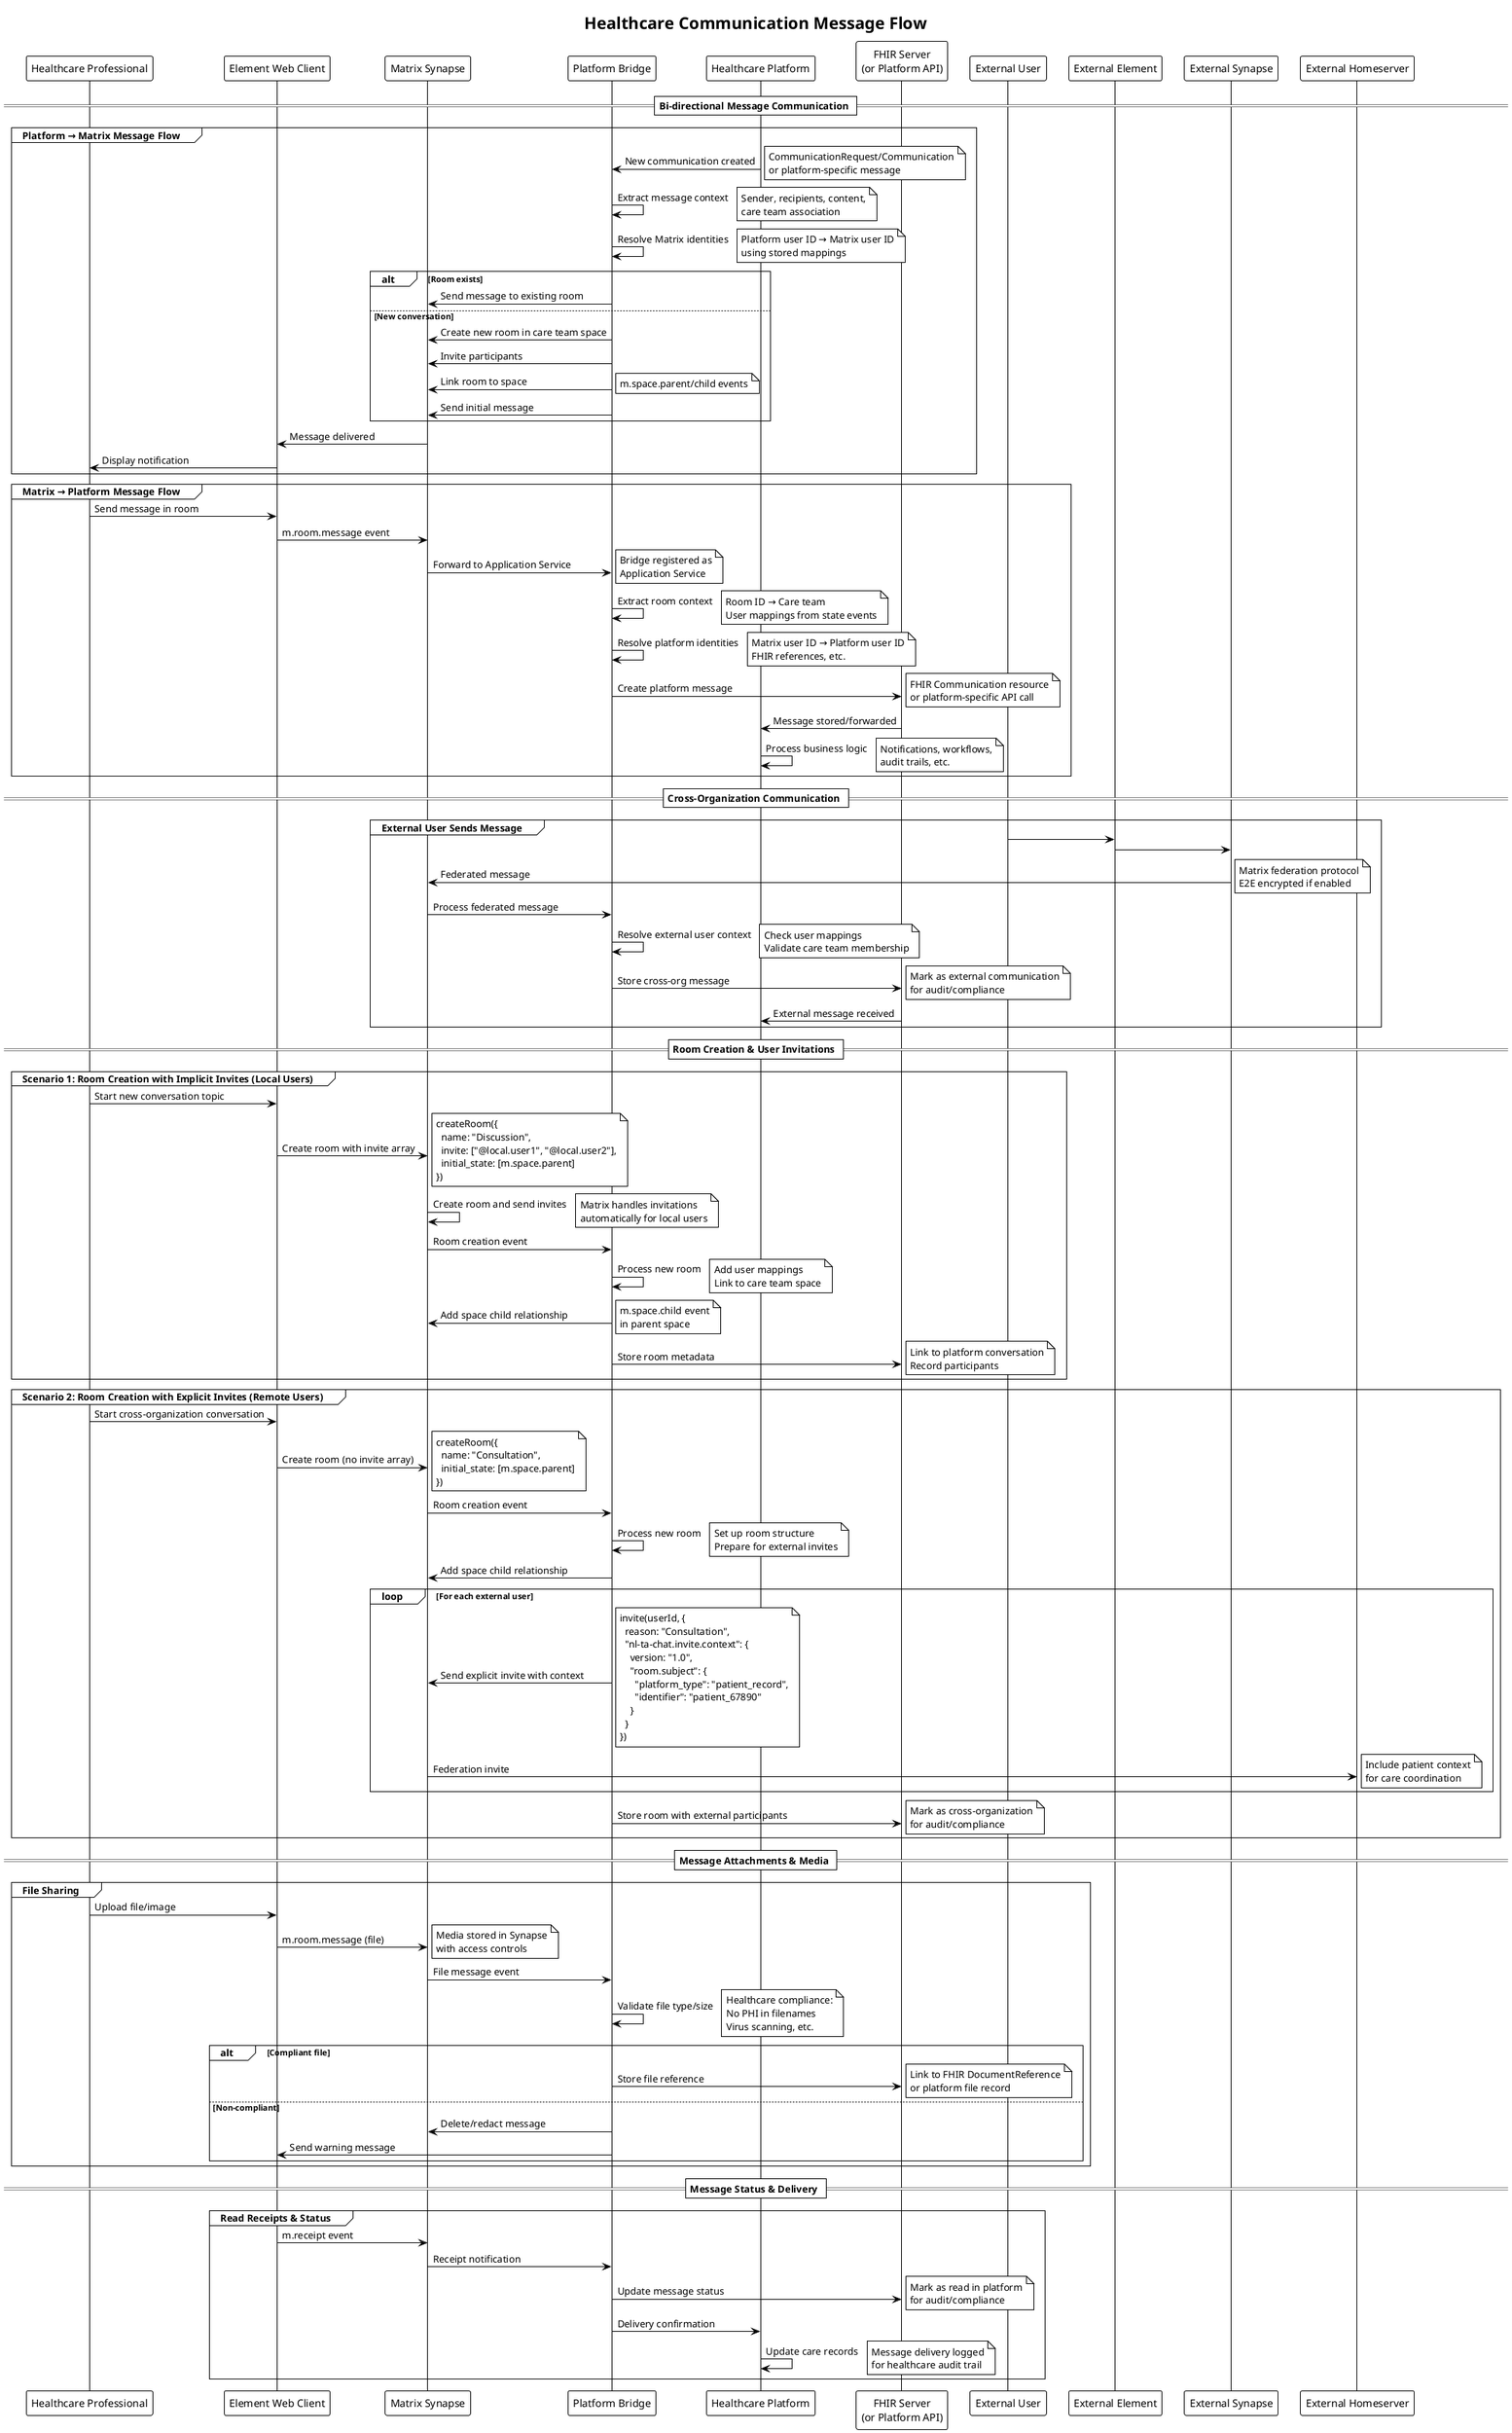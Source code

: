 @startuml Message Communication Flow
!theme plain
title Healthcare Communication Message Flow

participant "Healthcare Professional" as User
participant "Element Web Client" as Element
participant "Matrix Synapse" as Synapse
participant "Platform Bridge" as Bridge
participant "Healthcare Platform" as Platform
participant "FHIR Server\n(or Platform API)" as DataServer

== Bi-directional Message Communication ==

group Platform → Matrix Message Flow
    Platform -> Bridge: New communication created
    note right: CommunicationRequest/Communication\nor platform-specific message
    
    Bridge -> Bridge: Extract message context
    note right: Sender, recipients, content,\ncare team association
    
    Bridge -> Bridge: Resolve Matrix identities
    note right: Platform user ID → Matrix user ID\nusing stored mappings
    
    alt Room exists
        Bridge -> Synapse: Send message to existing room
    else New conversation
        Bridge -> Synapse: Create new room in care team space
        Bridge -> Synapse: Invite participants
        Bridge -> Synapse: Link room to space
        note right: m.space.parent/child events
        Bridge -> Synapse: Send initial message
    end
    
    Synapse -> Element: Message delivered
    Element -> User: Display notification
end

group Matrix → Platform Message Flow
    User -> Element: Send message in room
    Element -> Synapse: m.room.message event
    
    Synapse -> Bridge: Forward to Application Service
    note right: Bridge registered as\nApplication Service
    
    Bridge -> Bridge: Extract room context
    note right: Room ID → Care team\nUser mappings from state events
    
    Bridge -> Bridge: Resolve platform identities
    note right: Matrix user ID → Platform user ID\nFHIR references, etc.
    
    Bridge -> DataServer: Create platform message
    note right: FHIR Communication resource\nor platform-specific API call
    
    DataServer -> Platform: Message stored/forwarded
    Platform -> Platform: Process business logic
    note right: Notifications, workflows,\naudit trails, etc.
end

== Cross-Organization Communication ==

group External User Sends Message
    "External User" as ExtUser -> "External Element" as ExtElement
    ExtElement -> "External Synapse" as ExtSynapse
    ExtSynapse -> Synapse: Federated message
    note right: Matrix federation protocol\nE2E encrypted if enabled
    
    Synapse -> Bridge: Process federated message
    Bridge -> Bridge: Resolve external user context
    note right: Check user mappings\nValidate care team membership
    
    Bridge -> DataServer: Store cross-org message
    note right: Mark as external communication\nfor audit/compliance
    
    DataServer -> Platform: External message received
end

== Room Creation & User Invitations ==

group Scenario 1: Room Creation with Implicit Invites (Local Users)
    User -> Element: Start new conversation topic
    Element -> Synapse: Create room with invite array
    note right: createRoom({\n  name: "Discussion",\n  invite: ["@local.user1", "@local.user2"],\n  initial_state: [m.space.parent]\n})
    
    Synapse -> Synapse: Create room and send invites
    note right: Matrix handles invitations\nautomatically for local users
    
    Synapse -> Bridge: Room creation event
    Bridge -> Bridge: Process new room
    note right: Add user mappings\nLink to care team space
    
    Bridge -> Synapse: Add space child relationship
    note right: m.space.child event\nin parent space
    
    Bridge -> DataServer: Store room metadata
    note right: Link to platform conversation\nRecord participants
end

group Scenario 2: Room Creation with Explicit Invites (Remote Users)
    User -> Element: Start cross-organization conversation
    Element -> Synapse: Create room (no invite array)
    note right: createRoom({\n  name: "Consultation",\n  initial_state: [m.space.parent]\n})
    
    Synapse -> Bridge: Room creation event
    Bridge -> Bridge: Process new room
    note right: Set up room structure\nPrepare for external invites
    
    Bridge -> Synapse: Add space child relationship
    
    loop For each external user
        Bridge -> Synapse: Send explicit invite with context
        note right: invite(userId, {\n  reason: "Consultation",\n  "nl-ta-chat.invite.context": {\n    version: "1.0",\n    "room.subject": {\n      "platform_type": "patient_record",\n      "identifier": "patient_67890"\n    }\n  }\n})
        
        Synapse -> "External Homeserver": Federation invite
        note right: Include patient context\nfor care coordination
    end
    
    Bridge -> DataServer: Store room with external participants
    note right: Mark as cross-organization\nfor audit/compliance
end

== Message Attachments & Media ==

group File Sharing
    User -> Element: Upload file/image
    Element -> Synapse: m.room.message (file)
    note right: Media stored in Synapse\nwith access controls
    
    Synapse -> Bridge: File message event
    Bridge -> Bridge: Validate file type/size
    note right: Healthcare compliance:\nNo PHI in filenames\nVirus scanning, etc.
    
    alt Compliant file
        Bridge -> DataServer: Store file reference
        note right: Link to FHIR DocumentReference\nor platform file record
    else Non-compliant
        Bridge -> Synapse: Delete/redact message
        Bridge -> Element: Send warning message
    end
end

== Message Status & Delivery ==

group Read Receipts & Status
    Element -> Synapse: m.receipt event
    Synapse -> Bridge: Receipt notification
    Bridge -> DataServer: Update message status
    note right: Mark as read in platform\nfor audit/compliance
    
    Bridge -> Platform: Delivery confirmation
    Platform -> Platform: Update care records
    note right: Message delivery logged\nfor healthcare audit trail
end

@enduml